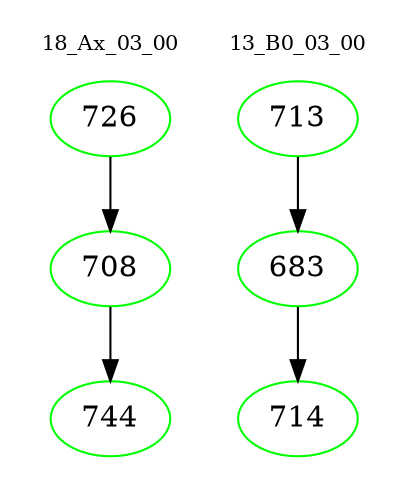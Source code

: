 digraph{
subgraph cluster_0 {
color = white
label = "18_Ax_03_00";
fontsize=10;
T0_726 [label="726", color="green"]
T0_726 -> T0_708 [color="black"]
T0_708 [label="708", color="green"]
T0_708 -> T0_744 [color="black"]
T0_744 [label="744", color="green"]
}
subgraph cluster_1 {
color = white
label = "13_B0_03_00";
fontsize=10;
T1_713 [label="713", color="green"]
T1_713 -> T1_683 [color="black"]
T1_683 [label="683", color="green"]
T1_683 -> T1_714 [color="black"]
T1_714 [label="714", color="green"]
}
}
